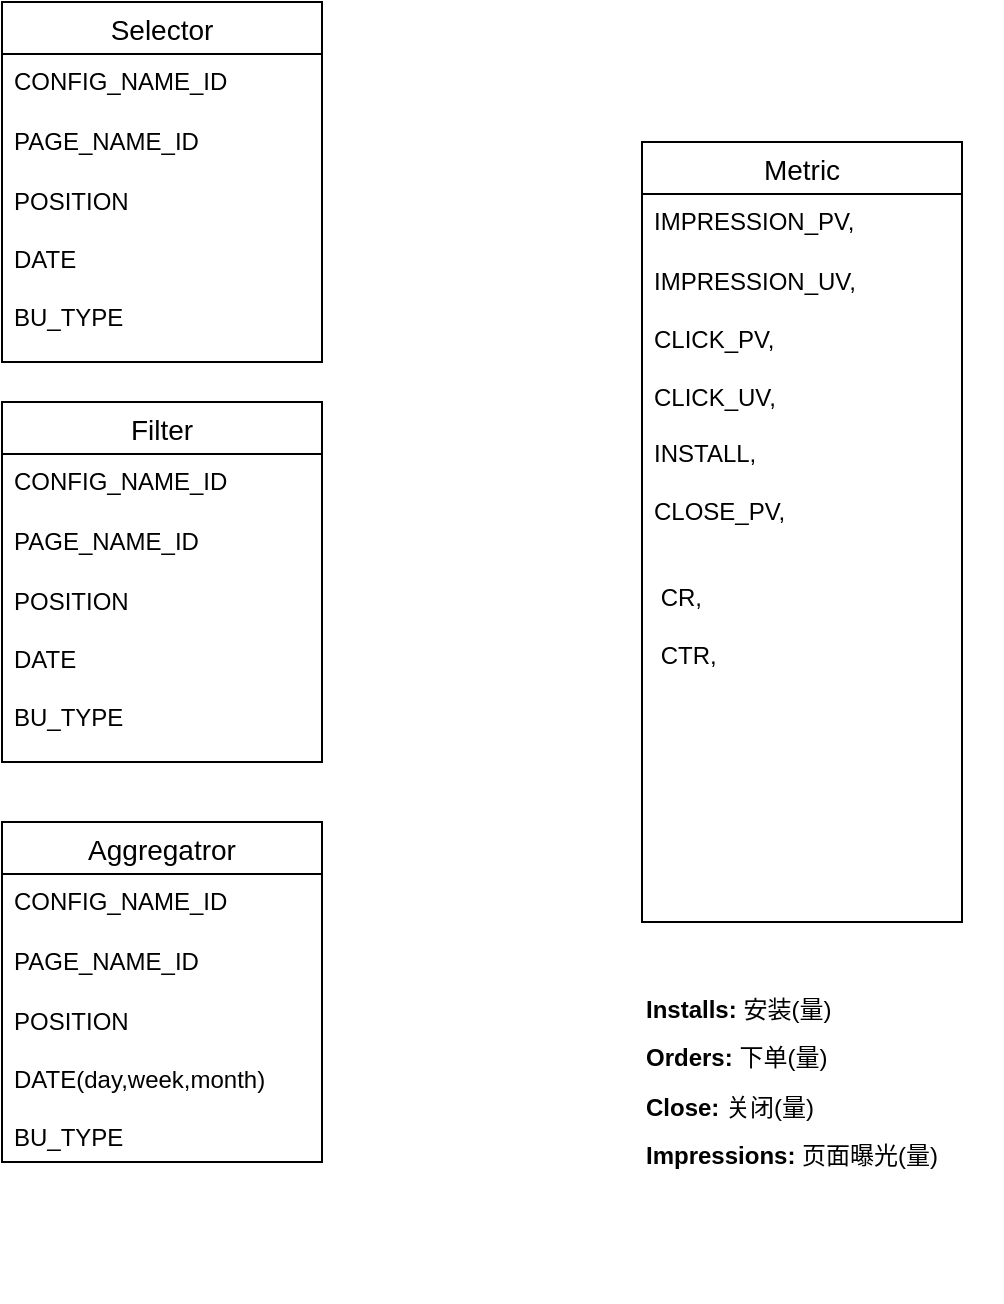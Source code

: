 <mxfile version="22.1.7" type="github">
  <diagram name="第 1 页" id="Oi9_uhTeHNPMpL3Ac2Uv">
    <mxGraphModel dx="2066" dy="1119" grid="1" gridSize="10" guides="1" tooltips="1" connect="1" arrows="1" fold="1" page="1" pageScale="1" pageWidth="827" pageHeight="1169" math="0" shadow="0">
      <root>
        <mxCell id="0" />
        <mxCell id="1" parent="0" />
        <mxCell id="Yv7P3xcFW0SJAkcalx95-13" value="Selector" style="swimlane;fontStyle=0;childLayout=stackLayout;horizontal=1;startSize=26;horizontalStack=0;resizeParent=1;resizeParentMax=0;resizeLast=0;collapsible=1;marginBottom=0;align=center;fontSize=14;" vertex="1" parent="1">
          <mxGeometry x="130" y="110" width="160" height="180" as="geometry" />
        </mxCell>
        <mxCell id="Yv7P3xcFW0SJAkcalx95-14" value="CONFIG_NAME_ID" style="text;strokeColor=none;fillColor=none;spacingLeft=4;spacingRight=4;overflow=hidden;rotatable=0;points=[[0,0.5],[1,0.5]];portConstraint=eastwest;fontSize=12;whiteSpace=wrap;html=1;" vertex="1" parent="Yv7P3xcFW0SJAkcalx95-13">
          <mxGeometry y="26" width="160" height="30" as="geometry" />
        </mxCell>
        <mxCell id="Yv7P3xcFW0SJAkcalx95-15" value="PAGE_NAME_ID" style="text;strokeColor=none;fillColor=none;spacingLeft=4;spacingRight=4;overflow=hidden;rotatable=0;points=[[0,0.5],[1,0.5]];portConstraint=eastwest;fontSize=12;whiteSpace=wrap;html=1;" vertex="1" parent="Yv7P3xcFW0SJAkcalx95-13">
          <mxGeometry y="56" width="160" height="30" as="geometry" />
        </mxCell>
        <mxCell id="Yv7P3xcFW0SJAkcalx95-16" value="POSITION&lt;br&gt;&lt;br&gt;DATE&lt;br&gt;&lt;br&gt;BU_TYPE" style="text;strokeColor=none;fillColor=none;spacingLeft=4;spacingRight=4;overflow=hidden;rotatable=0;points=[[0,0.5],[1,0.5]];portConstraint=eastwest;fontSize=12;whiteSpace=wrap;html=1;" vertex="1" parent="Yv7P3xcFW0SJAkcalx95-13">
          <mxGeometry y="86" width="160" height="94" as="geometry" />
        </mxCell>
        <mxCell id="Yv7P3xcFW0SJAkcalx95-19" value="Filter" style="swimlane;fontStyle=0;childLayout=stackLayout;horizontal=1;startSize=26;horizontalStack=0;resizeParent=1;resizeParentMax=0;resizeLast=0;collapsible=1;marginBottom=0;align=center;fontSize=14;" vertex="1" parent="1">
          <mxGeometry x="130" y="310" width="160" height="180" as="geometry" />
        </mxCell>
        <mxCell id="Yv7P3xcFW0SJAkcalx95-20" value="CONFIG_NAME_ID" style="text;strokeColor=none;fillColor=none;spacingLeft=4;spacingRight=4;overflow=hidden;rotatable=0;points=[[0,0.5],[1,0.5]];portConstraint=eastwest;fontSize=12;whiteSpace=wrap;html=1;" vertex="1" parent="Yv7P3xcFW0SJAkcalx95-19">
          <mxGeometry y="26" width="160" height="30" as="geometry" />
        </mxCell>
        <mxCell id="Yv7P3xcFW0SJAkcalx95-21" value="PAGE_NAME_ID" style="text;strokeColor=none;fillColor=none;spacingLeft=4;spacingRight=4;overflow=hidden;rotatable=0;points=[[0,0.5],[1,0.5]];portConstraint=eastwest;fontSize=12;whiteSpace=wrap;html=1;" vertex="1" parent="Yv7P3xcFW0SJAkcalx95-19">
          <mxGeometry y="56" width="160" height="30" as="geometry" />
        </mxCell>
        <mxCell id="Yv7P3xcFW0SJAkcalx95-22" value="POSITION&lt;br&gt;&lt;br&gt;DATE&lt;br&gt;&lt;br&gt;BU_TYPE" style="text;strokeColor=none;fillColor=none;spacingLeft=4;spacingRight=4;overflow=hidden;rotatable=0;points=[[0,0.5],[1,0.5]];portConstraint=eastwest;fontSize=12;whiteSpace=wrap;html=1;" vertex="1" parent="Yv7P3xcFW0SJAkcalx95-19">
          <mxGeometry y="86" width="160" height="94" as="geometry" />
        </mxCell>
        <mxCell id="Yv7P3xcFW0SJAkcalx95-27" value="Metric" style="swimlane;fontStyle=0;childLayout=stackLayout;horizontal=1;startSize=26;horizontalStack=0;resizeParent=1;resizeParentMax=0;resizeLast=0;collapsible=1;marginBottom=0;align=center;fontSize=14;" vertex="1" parent="1">
          <mxGeometry x="450" y="180" width="160" height="390" as="geometry" />
        </mxCell>
        <mxCell id="Yv7P3xcFW0SJAkcalx95-28" value="IMPRESSION_PV," style="text;strokeColor=none;fillColor=none;spacingLeft=4;spacingRight=4;overflow=hidden;rotatable=0;points=[[0,0.5],[1,0.5]];portConstraint=eastwest;fontSize=12;whiteSpace=wrap;html=1;" vertex="1" parent="Yv7P3xcFW0SJAkcalx95-27">
          <mxGeometry y="26" width="160" height="30" as="geometry" />
        </mxCell>
        <mxCell id="Yv7P3xcFW0SJAkcalx95-29" value="IMPRESSION_UV,&lt;br&gt;&lt;br&gt;CLICK_PV,&lt;br&gt;&lt;br&gt;CLICK_UV,&lt;br&gt;&lt;br&gt;INSTALL,&lt;br&gt;&lt;br&gt;CLOSE_PV,&lt;br&gt;&lt;br&gt;&lt;br&gt;&amp;nbsp;CR,&lt;br&gt;&lt;br&gt;&amp;nbsp;CTR," style="text;strokeColor=none;fillColor=none;spacingLeft=4;spacingRight=4;overflow=hidden;rotatable=0;points=[[0,0.5],[1,0.5]];portConstraint=eastwest;fontSize=12;whiteSpace=wrap;html=1;" vertex="1" parent="Yv7P3xcFW0SJAkcalx95-27">
          <mxGeometry y="56" width="160" height="334" as="geometry" />
        </mxCell>
        <mxCell id="Yv7P3xcFW0SJAkcalx95-33" value="Aggregatror" style="swimlane;fontStyle=0;childLayout=stackLayout;horizontal=1;startSize=26;horizontalStack=0;resizeParent=1;resizeParentMax=0;resizeLast=0;collapsible=1;marginBottom=0;align=center;fontSize=14;" vertex="1" parent="1">
          <mxGeometry x="130" y="520" width="160" height="170" as="geometry" />
        </mxCell>
        <mxCell id="Yv7P3xcFW0SJAkcalx95-34" value="CONFIG_NAME_ID" style="text;strokeColor=none;fillColor=none;spacingLeft=4;spacingRight=4;overflow=hidden;rotatable=0;points=[[0,0.5],[1,0.5]];portConstraint=eastwest;fontSize=12;whiteSpace=wrap;html=1;" vertex="1" parent="Yv7P3xcFW0SJAkcalx95-33">
          <mxGeometry y="26" width="160" height="30" as="geometry" />
        </mxCell>
        <mxCell id="Yv7P3xcFW0SJAkcalx95-35" value="PAGE_NAME_ID" style="text;strokeColor=none;fillColor=none;spacingLeft=4;spacingRight=4;overflow=hidden;rotatable=0;points=[[0,0.5],[1,0.5]];portConstraint=eastwest;fontSize=12;whiteSpace=wrap;html=1;" vertex="1" parent="Yv7P3xcFW0SJAkcalx95-33">
          <mxGeometry y="56" width="160" height="30" as="geometry" />
        </mxCell>
        <mxCell id="Yv7P3xcFW0SJAkcalx95-36" value="POSITION&lt;br&gt;&lt;br&gt;DATE(day,week,month)&lt;br&gt;&lt;br&gt;BU_TYPE" style="text;strokeColor=none;fillColor=none;spacingLeft=4;spacingRight=4;overflow=hidden;rotatable=0;points=[[0,0.5],[1,0.5]];portConstraint=eastwest;fontSize=12;whiteSpace=wrap;html=1;" vertex="1" parent="Yv7P3xcFW0SJAkcalx95-33">
          <mxGeometry y="86" width="160" height="84" as="geometry" />
        </mxCell>
        <mxCell id="Yv7P3xcFW0SJAkcalx95-37" value="&lt;p style=&quot;margin: 10px 0px 0px; padding: 0px;&quot;&gt;&lt;span style=&quot;color: rgb(0, 0, 0);&quot;&gt;&lt;strong&gt;&lt;label class=&quot;ant-checkbox-wrapper ant-checkbox-group-item&quot; style=&quot;text-align: left;&quot;&gt;Installs:&lt;span&gt;&amp;nbsp;&lt;/span&gt;&lt;/label&gt;&lt;/strong&gt;&lt;label class=&quot;ant-checkbox-wrapper ant-checkbox-group-item&quot; style=&quot;text-align: left;&quot;&gt;安装(量)&lt;/label&gt;&lt;/span&gt;&lt;/p&gt;&lt;p style=&quot;margin: 10px 0px 0px; padding: 0px;&quot;&gt;&lt;span style=&quot;color: rgb(0, 0, 0);&quot;&gt;&lt;strong&gt;&lt;label class=&quot;ant-checkbox-wrapper ant-checkbox-group-item&quot; style=&quot;text-align: left;&quot;&gt;Orders:&lt;span&gt;&amp;nbsp;&lt;/span&gt;&lt;/label&gt;&lt;/strong&gt;&lt;label class=&quot;ant-checkbox-wrapper ant-checkbox-group-item&quot; style=&quot;text-align: left;&quot;&gt;下单(量)&lt;/label&gt;&lt;/span&gt;&lt;/p&gt;&lt;p style=&quot;margin: 10px 0px 0px; padding: 0px;&quot;&gt;&lt;span style=&quot;color: rgb(0, 0, 0);&quot;&gt;&lt;strong&gt;&lt;label class=&quot;ant-checkbox-wrapper ant-checkbox-group-item&quot; style=&quot;text-align: left;&quot;&gt;Close:&lt;span&gt;&amp;nbsp;&lt;/span&gt;&lt;/label&gt;&lt;/strong&gt;&lt;label class=&quot;ant-checkbox-wrapper ant-checkbox-group-item&quot; style=&quot;text-align: left;&quot;&gt;关闭(量)&lt;/label&gt;&lt;/span&gt;&lt;/p&gt;&lt;p style=&quot;margin: 10px 0px 0px; padding: 0px;&quot;&gt;&lt;span style=&quot;color: rgb(0, 0, 0);&quot;&gt;&lt;strong&gt;&lt;label class=&quot;ant-checkbox-wrapper ant-checkbox-group-item&quot; style=&quot;text-align: left;&quot;&gt;Impressions:&lt;span&gt;&amp;nbsp;&lt;/span&gt;&lt;/label&gt;&lt;/strong&gt;&lt;label class=&quot;ant-checkbox-wrapper ant-checkbox-group-item&quot; style=&quot;text-align: left;&quot;&gt;页面曝光(量)&lt;/label&gt;&lt;/span&gt;&lt;/p&gt;&lt;p style=&quot;margin: 10px 0px 0px; padding: 0px;&quot;&gt;&lt;br style=&quot;color: rgb(23, 43, 77); font-family: -apple-system, BlinkMacSystemFont, &amp;quot;Segoe UI&amp;quot;, Roboto, Oxygen, Ubuntu, &amp;quot;Fira Sans&amp;quot;, &amp;quot;Droid Sans&amp;quot;, &amp;quot;Helvetica Neue&amp;quot;, sans-serif; font-size: 14px; font-style: normal; font-variant-ligatures: normal; font-variant-caps: normal; font-weight: 400; letter-spacing: normal; orphans: 2; text-align: start; text-indent: 0px; text-transform: none; widows: 2; word-spacing: 0px; -webkit-text-stroke-width: 0px; background-color: rgb(255, 255, 255); text-decoration-thickness: initial; text-decoration-style: initial; text-decoration-color: initial;&quot;&gt;&#xa;&#xa;&lt;/p&gt;" style="text;whiteSpace=wrap;html=1;" vertex="1" parent="1">
          <mxGeometry x="450" y="590" width="180" height="170" as="geometry" />
        </mxCell>
      </root>
    </mxGraphModel>
  </diagram>
</mxfile>
